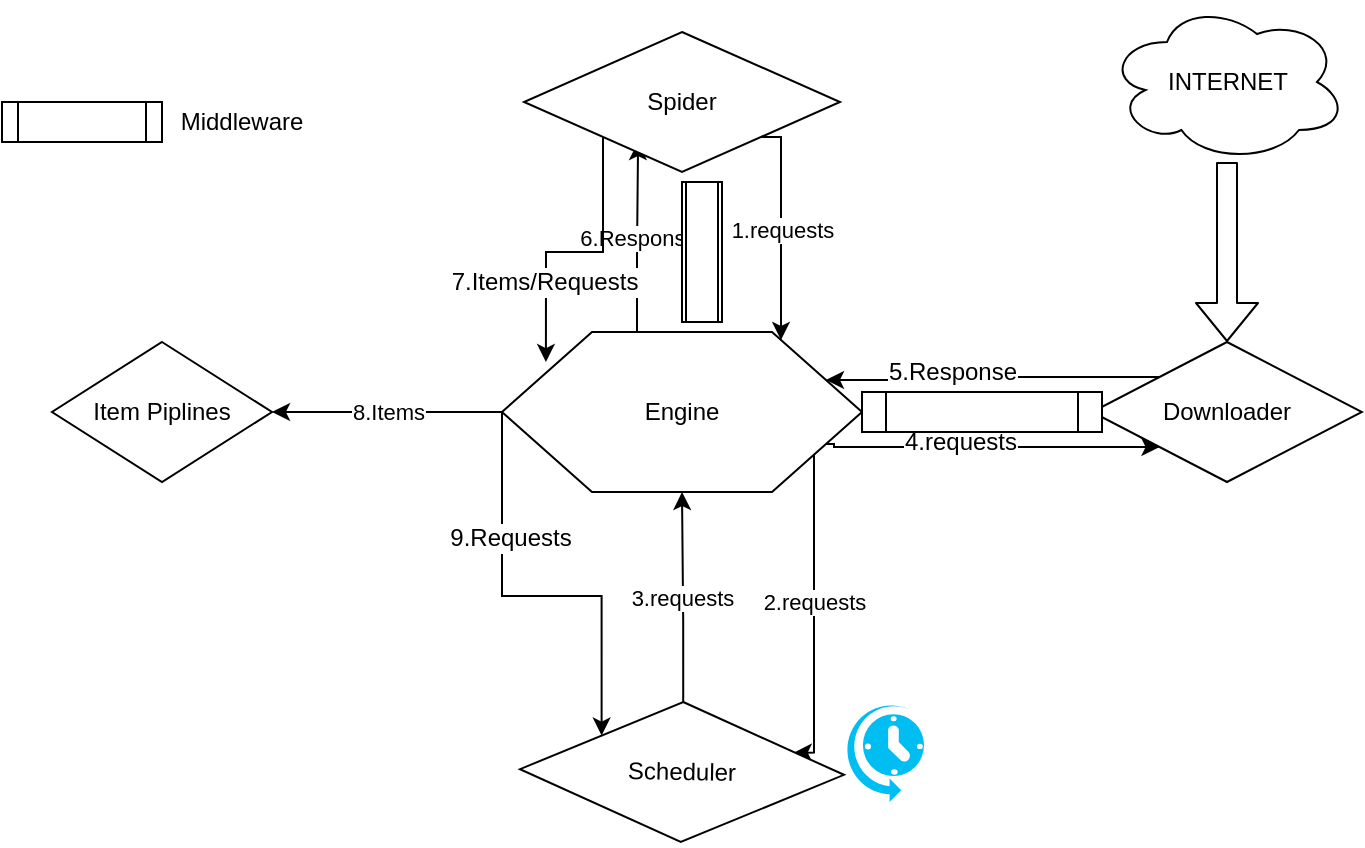 <mxfile version="12.1.3" type="github" pages="1">
  <diagram id="h_XUbEKCmkW8W2LHRUkl" name="Page-1">
    <mxGraphModel dx="854" dy="474" grid="1" gridSize="10" guides="1" tooltips="1" connect="1" arrows="1" fold="1" page="1" pageScale="1" pageWidth="827" pageHeight="1169" background="none" math="0" shadow="0">
      <root>
        <mxCell id="0"/>
        <mxCell id="1" parent="0"/>
        <mxCell id="3uKRZVPpBQuJyx0K1fUm-33" style="edgeStyle=orthogonalEdgeStyle;rounded=0;orthogonalLoop=1;jettySize=auto;html=1;exitX=1;exitY=0.75;exitDx=0;exitDy=0;entryX=0;entryY=1;entryDx=0;entryDy=0;" edge="1" parent="1" source="8oq9mYwUMS7XH21btV9J-1" target="3uKRZVPpBQuJyx0K1fUm-1">
          <mxGeometry relative="1" as="geometry">
            <Array as="points">
              <mxPoint x="426" y="233"/>
            </Array>
          </mxGeometry>
        </mxCell>
        <mxCell id="3uKRZVPpBQuJyx0K1fUm-36" value="4.requests" style="text;html=1;resizable=0;points=[];align=center;verticalAlign=middle;labelBackgroundColor=#ffffff;" vertex="1" connectable="0" parent="3uKRZVPpBQuJyx0K1fUm-33">
          <mxGeometry x="0.153" y="2" relative="1" as="geometry">
            <mxPoint x="-29" y="-1" as="offset"/>
          </mxGeometry>
        </mxCell>
        <mxCell id="3uKRZVPpBQuJyx0K1fUm-34" value="2.requests" style="edgeStyle=orthogonalEdgeStyle;rounded=0;orthogonalLoop=1;jettySize=auto;html=1;exitX=1;exitY=0.75;exitDx=0;exitDy=0;entryX=0.844;entryY=0.348;entryDx=0;entryDy=0;entryPerimeter=0;" edge="1" parent="1" source="8oq9mYwUMS7XH21btV9J-1" target="3uKRZVPpBQuJyx0K1fUm-15">
          <mxGeometry relative="1" as="geometry">
            <Array as="points">
              <mxPoint x="416" y="231"/>
            </Array>
          </mxGeometry>
        </mxCell>
        <mxCell id="3uKRZVPpBQuJyx0K1fUm-44" value="6.Response" style="edgeStyle=orthogonalEdgeStyle;rounded=0;orthogonalLoop=1;jettySize=auto;html=1;exitX=0.375;exitY=0;exitDx=0;exitDy=0;entryX=0.361;entryY=0.786;entryDx=0;entryDy=0;entryPerimeter=0;" edge="1" parent="1" source="8oq9mYwUMS7XH21btV9J-1" target="3uKRZVPpBQuJyx0K1fUm-13">
          <mxGeometry relative="1" as="geometry"/>
        </mxCell>
        <mxCell id="3uKRZVPpBQuJyx0K1fUm-48" value="8.Items" style="edgeStyle=orthogonalEdgeStyle;rounded=0;orthogonalLoop=1;jettySize=auto;html=1;exitX=0;exitY=0.5;exitDx=0;exitDy=0;entryX=1;entryY=0.5;entryDx=0;entryDy=0;" edge="1" parent="1" source="8oq9mYwUMS7XH21btV9J-1" target="3uKRZVPpBQuJyx0K1fUm-14">
          <mxGeometry relative="1" as="geometry"/>
        </mxCell>
        <mxCell id="3uKRZVPpBQuJyx0K1fUm-49" style="edgeStyle=orthogonalEdgeStyle;rounded=0;orthogonalLoop=1;jettySize=auto;html=1;exitX=0;exitY=0.5;exitDx=0;exitDy=0;entryX=0;entryY=0;entryDx=0;entryDy=0;" edge="1" parent="1" source="8oq9mYwUMS7XH21btV9J-1" target="3uKRZVPpBQuJyx0K1fUm-15">
          <mxGeometry relative="1" as="geometry">
            <Array as="points">
              <mxPoint x="260" y="307"/>
              <mxPoint x="310" y="307"/>
            </Array>
          </mxGeometry>
        </mxCell>
        <mxCell id="3uKRZVPpBQuJyx0K1fUm-50" value="9.Requests" style="text;html=1;resizable=0;points=[];align=center;verticalAlign=middle;labelBackgroundColor=#ffffff;" vertex="1" connectable="0" parent="3uKRZVPpBQuJyx0K1fUm-49">
          <mxGeometry x="-0.406" y="4" relative="1" as="geometry">
            <mxPoint as="offset"/>
          </mxGeometry>
        </mxCell>
        <mxCell id="8oq9mYwUMS7XH21btV9J-1" value="Engine" style="shape=hexagon;perimeter=hexagonPerimeter2;whiteSpace=wrap;html=1;" parent="1" vertex="1">
          <mxGeometry x="260" y="175" width="180" height="80" as="geometry"/>
        </mxCell>
        <mxCell id="3uKRZVPpBQuJyx0K1fUm-37" style="edgeStyle=orthogonalEdgeStyle;rounded=0;orthogonalLoop=1;jettySize=auto;html=1;exitX=0;exitY=0;exitDx=0;exitDy=0;entryX=1;entryY=0.25;entryDx=0;entryDy=0;" edge="1" parent="1" source="3uKRZVPpBQuJyx0K1fUm-1" target="8oq9mYwUMS7XH21btV9J-1">
          <mxGeometry relative="1" as="geometry">
            <mxPoint x="440" y="198" as="targetPoint"/>
          </mxGeometry>
        </mxCell>
        <mxCell id="3uKRZVPpBQuJyx0K1fUm-38" value="5.Response" style="text;html=1;resizable=0;points=[];align=center;verticalAlign=middle;labelBackgroundColor=#ffffff;" vertex="1" connectable="0" parent="3uKRZVPpBQuJyx0K1fUm-37">
          <mxGeometry x="0.256" y="-4" relative="1" as="geometry">
            <mxPoint as="offset"/>
          </mxGeometry>
        </mxCell>
        <mxCell id="3uKRZVPpBQuJyx0K1fUm-1" value="Downloader" style="rhombus;whiteSpace=wrap;html=1;" vertex="1" parent="1">
          <mxGeometry x="555" y="180" width="135" height="70" as="geometry"/>
        </mxCell>
        <mxCell id="3uKRZVPpBQuJyx0K1fUm-2" value="INTERNET" style="ellipse;shape=cloud;whiteSpace=wrap;html=1;" vertex="1" parent="1">
          <mxGeometry x="562.5" y="10" width="120" height="80" as="geometry"/>
        </mxCell>
        <mxCell id="3uKRZVPpBQuJyx0K1fUm-10" value="" style="shape=flexArrow;endArrow=classic;html=1;exitX=0.5;exitY=1;exitDx=0;exitDy=0;exitPerimeter=0;entryX=0.5;entryY=0;entryDx=0;entryDy=0;" edge="1" parent="1" source="3uKRZVPpBQuJyx0K1fUm-2" target="3uKRZVPpBQuJyx0K1fUm-1">
          <mxGeometry width="50" height="50" relative="1" as="geometry">
            <mxPoint x="345" y="115" as="sourcePoint"/>
            <mxPoint x="345" y="170" as="targetPoint"/>
          </mxGeometry>
        </mxCell>
        <mxCell id="3uKRZVPpBQuJyx0K1fUm-35" value="1.requests" style="edgeStyle=orthogonalEdgeStyle;rounded=0;orthogonalLoop=1;jettySize=auto;html=1;exitX=1;exitY=1;exitDx=0;exitDy=0;entryX=0.775;entryY=0.05;entryDx=0;entryDy=0;entryPerimeter=0;" edge="1" parent="1" source="3uKRZVPpBQuJyx0K1fUm-13" target="8oq9mYwUMS7XH21btV9J-1">
          <mxGeometry relative="1" as="geometry">
            <Array as="points">
              <mxPoint x="400" y="78"/>
            </Array>
          </mxGeometry>
        </mxCell>
        <mxCell id="3uKRZVPpBQuJyx0K1fUm-46" style="edgeStyle=orthogonalEdgeStyle;rounded=0;orthogonalLoop=1;jettySize=auto;html=1;exitX=0;exitY=1;exitDx=0;exitDy=0;entryX=0.122;entryY=0.188;entryDx=0;entryDy=0;entryPerimeter=0;" edge="1" parent="1" source="3uKRZVPpBQuJyx0K1fUm-13" target="8oq9mYwUMS7XH21btV9J-1">
          <mxGeometry relative="1" as="geometry"/>
        </mxCell>
        <mxCell id="3uKRZVPpBQuJyx0K1fUm-47" value="7.Items/Requests" style="text;html=1;resizable=0;points=[];align=center;verticalAlign=middle;labelBackgroundColor=#ffffff;" vertex="1" connectable="0" parent="3uKRZVPpBQuJyx0K1fUm-46">
          <mxGeometry x="0.433" y="-1" relative="1" as="geometry">
            <mxPoint as="offset"/>
          </mxGeometry>
        </mxCell>
        <mxCell id="3uKRZVPpBQuJyx0K1fUm-13" value="Spider" style="rhombus;whiteSpace=wrap;html=1;" vertex="1" parent="1">
          <mxGeometry x="271" y="25" width="158" height="70" as="geometry"/>
        </mxCell>
        <mxCell id="3uKRZVPpBQuJyx0K1fUm-14" value="Item Piplines" style="rhombus;whiteSpace=wrap;html=1;" vertex="1" parent="1">
          <mxGeometry x="35" y="180" width="110" height="70" as="geometry"/>
        </mxCell>
        <mxCell id="3uKRZVPpBQuJyx0K1fUm-31" value="3.requests" style="edgeStyle=orthogonalEdgeStyle;rounded=0;orthogonalLoop=1;jettySize=auto;html=1;exitX=0.5;exitY=0;exitDx=0;exitDy=0;entryX=0.5;entryY=1;entryDx=0;entryDy=0;" edge="1" parent="1" source="3uKRZVPpBQuJyx0K1fUm-15" target="8oq9mYwUMS7XH21btV9J-1">
          <mxGeometry relative="1" as="geometry">
            <Array as="points">
              <mxPoint x="351" y="320"/>
              <mxPoint x="350" y="320"/>
            </Array>
          </mxGeometry>
        </mxCell>
        <mxCell id="3uKRZVPpBQuJyx0K1fUm-15" value="Scheduler" style="rhombus;whiteSpace=wrap;html=1;rotation=1;" vertex="1" parent="1">
          <mxGeometry x="269" y="360" width="162" height="70" as="geometry"/>
        </mxCell>
        <mxCell id="3uKRZVPpBQuJyx0K1fUm-16" value="" style="shape=process;whiteSpace=wrap;html=1;backgroundOutline=1;" vertex="1" parent="1">
          <mxGeometry x="440" y="205" width="120" height="20" as="geometry"/>
        </mxCell>
        <mxCell id="3uKRZVPpBQuJyx0K1fUm-20" value="Middleware" style="text;html=1;strokeColor=none;fillColor=none;align=center;verticalAlign=middle;whiteSpace=wrap;rounded=0;" vertex="1" parent="1">
          <mxGeometry x="110" y="60" width="40" height="20" as="geometry"/>
        </mxCell>
        <mxCell id="3uKRZVPpBQuJyx0K1fUm-21" value="" style="shape=process;whiteSpace=wrap;html=1;backgroundOutline=1;" vertex="1" parent="1">
          <mxGeometry x="10" y="60" width="80" height="20" as="geometry"/>
        </mxCell>
        <mxCell id="3uKRZVPpBQuJyx0K1fUm-45" value="" style="shape=process;whiteSpace=wrap;html=1;backgroundOutline=1;" vertex="1" parent="1">
          <mxGeometry x="350" y="100" width="20" height="70" as="geometry"/>
        </mxCell>
        <mxCell id="3uKRZVPpBQuJyx0K1fUm-51" value="" style="verticalLabelPosition=bottom;html=1;verticalAlign=top;align=center;strokeColor=none;fillColor=#00BEF2;shape=mxgraph.azure.scheduler;pointerEvents=1;" vertex="1" parent="1">
          <mxGeometry x="431" y="360" width="40" height="50" as="geometry"/>
        </mxCell>
      </root>
    </mxGraphModel>
  </diagram>
</mxfile>
